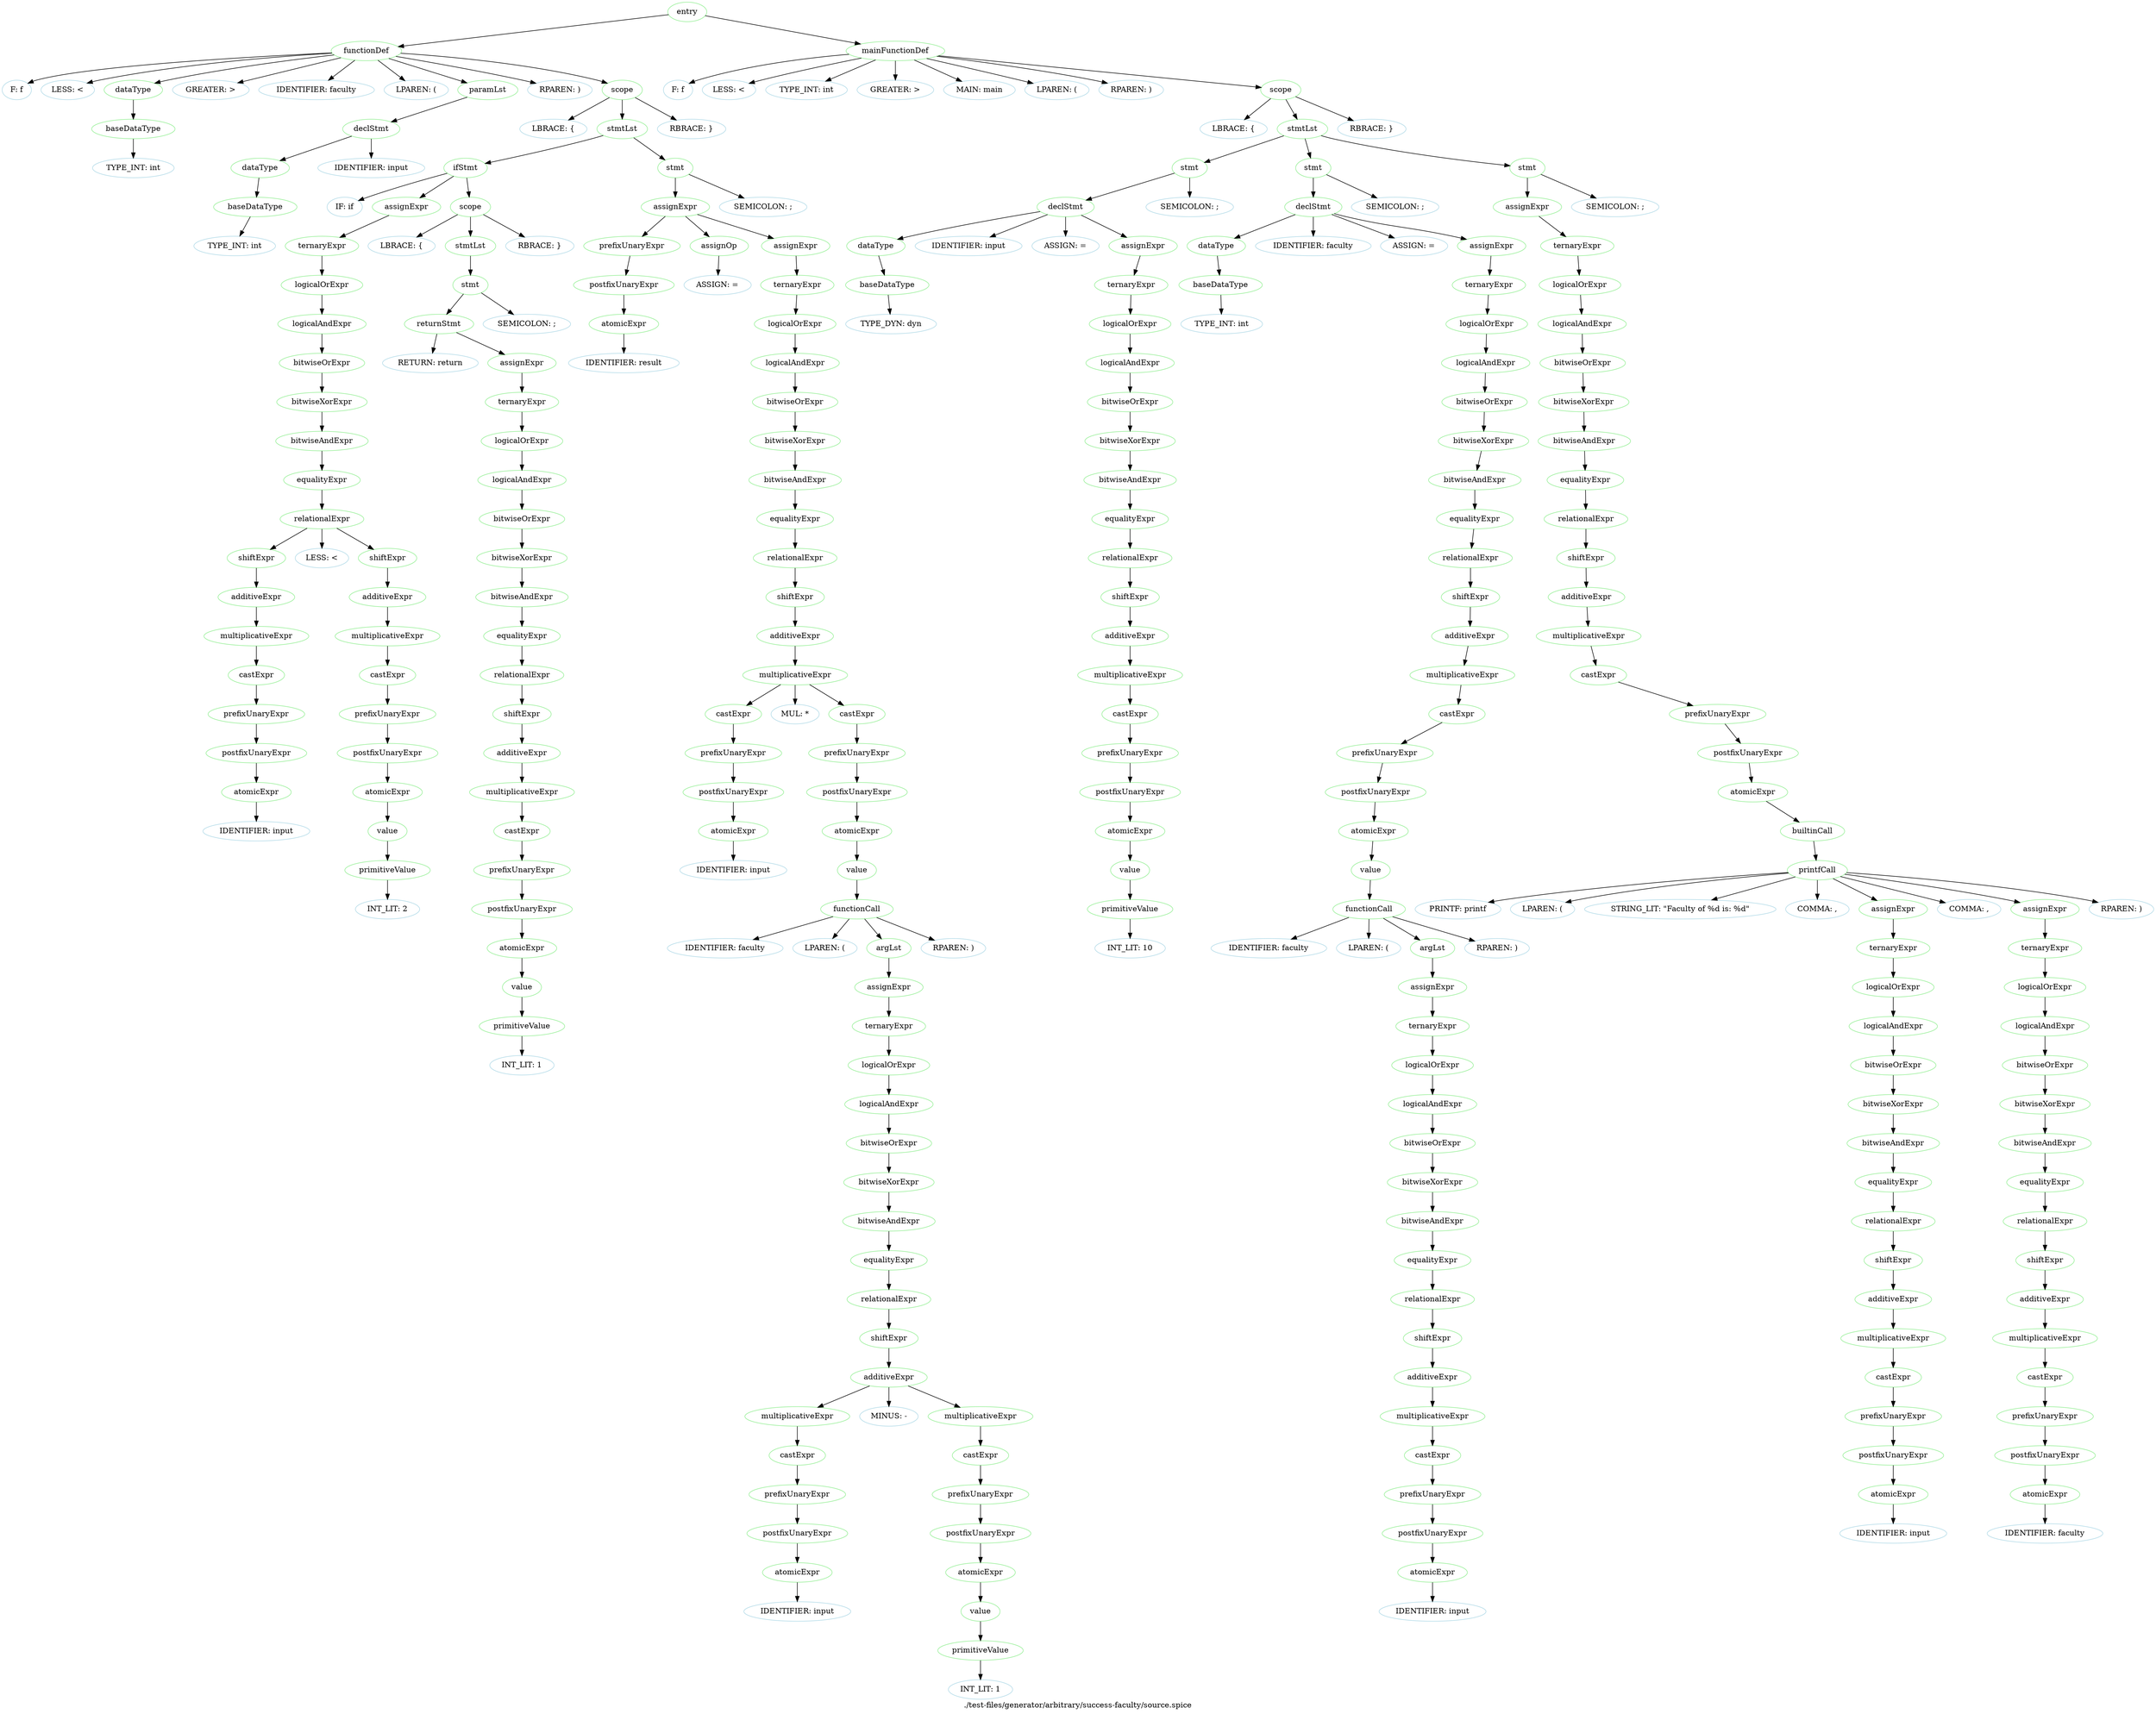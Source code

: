 digraph {
 rankdir="TB";
 label="./test-files/generator/arbitrary/success-faculty/source.spice";
 L1C0_entry [color="lightgreen",label="entry"];
 L1C0_functionDef [color="lightgreen",label="functionDef"];
 L1C0_entry -> L1C0_functionDef;
 L1C0 [color="lightblue",label="F: f"];
 L1C0_functionDef -> L1C0
 L1C1 [color="lightblue",label="LESS: <"];
 L1C0_functionDef -> L1C1
 L1C2_dataType [color="lightgreen",label="dataType"];
 L1C0_functionDef -> L1C2_dataType;
 L1C2_baseDataType [color="lightgreen",label="baseDataType"];
 L1C2_dataType -> L1C2_baseDataType;
 L1C2 [color="lightblue",label="TYPE_INT: int"];
 L1C2_baseDataType -> L1C2
 L1C5 [color="lightblue",label="GREATER: >"];
 L1C0_functionDef -> L1C5
 L1C7 [color="lightblue",label="IDENTIFIER: faculty"];
 L1C0_functionDef -> L1C7
 L1C14 [color="lightblue",label="LPAREN: ("];
 L1C0_functionDef -> L1C14
 L1C15_paramLst [color="lightgreen",label="paramLst"];
 L1C0_functionDef -> L1C15_paramLst;
 L1C15_declStmt [color="lightgreen",label="declStmt"];
 L1C15_paramLst -> L1C15_declStmt;
 L1C15_dataType [color="lightgreen",label="dataType"];
 L1C15_declStmt -> L1C15_dataType;
 L1C15_baseDataType [color="lightgreen",label="baseDataType"];
 L1C15_dataType -> L1C15_baseDataType;
 L1C15 [color="lightblue",label="TYPE_INT: int"];
 L1C15_baseDataType -> L1C15
 L1C19 [color="lightblue",label="IDENTIFIER: input"];
 L1C15_declStmt -> L1C19
 L1C24 [color="lightblue",label="RPAREN: )"];
 L1C0_functionDef -> L1C24
 L1C26_scope [color="lightgreen",label="scope"];
 L1C0_functionDef -> L1C26_scope;
 L1C26 [color="lightblue",label="LBRACE: {"];
 L1C26_scope -> L1C26
 L2C4_stmtLst [color="lightgreen",label="stmtLst"];
 L1C26_scope -> L2C4_stmtLst;
 L2C4_ifStmt [color="lightgreen",label="ifStmt"];
 L2C4_stmtLst -> L2C4_ifStmt;
 L2C4 [color="lightblue",label="IF: if"];
 L2C4_ifStmt -> L2C4
 L2C7_assignExpr [color="lightgreen",label="assignExpr"];
 L2C4_ifStmt -> L2C7_assignExpr;
 L2C7_ternaryExpr [color="lightgreen",label="ternaryExpr"];
 L2C7_assignExpr -> L2C7_ternaryExpr;
 L2C7_logicalOrExpr [color="lightgreen",label="logicalOrExpr"];
 L2C7_ternaryExpr -> L2C7_logicalOrExpr;
 L2C7_logicalAndExpr [color="lightgreen",label="logicalAndExpr"];
 L2C7_logicalOrExpr -> L2C7_logicalAndExpr;
 L2C7_bitwiseOrExpr [color="lightgreen",label="bitwiseOrExpr"];
 L2C7_logicalAndExpr -> L2C7_bitwiseOrExpr;
 L2C7_bitwiseXorExpr [color="lightgreen",label="bitwiseXorExpr"];
 L2C7_bitwiseOrExpr -> L2C7_bitwiseXorExpr;
 L2C7_bitwiseAndExpr [color="lightgreen",label="bitwiseAndExpr"];
 L2C7_bitwiseXorExpr -> L2C7_bitwiseAndExpr;
 L2C7_equalityExpr [color="lightgreen",label="equalityExpr"];
 L2C7_bitwiseAndExpr -> L2C7_equalityExpr;
 L2C7_relationalExpr [color="lightgreen",label="relationalExpr"];
 L2C7_equalityExpr -> L2C7_relationalExpr;
 L2C7_shiftExpr [color="lightgreen",label="shiftExpr"];
 L2C7_relationalExpr -> L2C7_shiftExpr;
 L2C7_additiveExpr [color="lightgreen",label="additiveExpr"];
 L2C7_shiftExpr -> L2C7_additiveExpr;
 L2C7_multiplicativeExpr [color="lightgreen",label="multiplicativeExpr"];
 L2C7_additiveExpr -> L2C7_multiplicativeExpr;
 L2C7_castExpr [color="lightgreen",label="castExpr"];
 L2C7_multiplicativeExpr -> L2C7_castExpr;
 L2C7_prefixUnaryExpr [color="lightgreen",label="prefixUnaryExpr"];
 L2C7_castExpr -> L2C7_prefixUnaryExpr;
 L2C7_postfixUnaryExpr [color="lightgreen",label="postfixUnaryExpr"];
 L2C7_prefixUnaryExpr -> L2C7_postfixUnaryExpr;
 L2C7_atomicExpr [color="lightgreen",label="atomicExpr"];
 L2C7_postfixUnaryExpr -> L2C7_atomicExpr;
 L2C7 [color="lightblue",label="IDENTIFIER: input"];
 L2C7_atomicExpr -> L2C7
 L2C13 [color="lightblue",label="LESS: <"];
 L2C7_relationalExpr -> L2C13
 L2C15_shiftExpr [color="lightgreen",label="shiftExpr"];
 L2C7_relationalExpr -> L2C15_shiftExpr;
 L2C15_additiveExpr [color="lightgreen",label="additiveExpr"];
 L2C15_shiftExpr -> L2C15_additiveExpr;
 L2C15_multiplicativeExpr [color="lightgreen",label="multiplicativeExpr"];
 L2C15_additiveExpr -> L2C15_multiplicativeExpr;
 L2C15_castExpr [color="lightgreen",label="castExpr"];
 L2C15_multiplicativeExpr -> L2C15_castExpr;
 L2C15_prefixUnaryExpr [color="lightgreen",label="prefixUnaryExpr"];
 L2C15_castExpr -> L2C15_prefixUnaryExpr;
 L2C15_postfixUnaryExpr [color="lightgreen",label="postfixUnaryExpr"];
 L2C15_prefixUnaryExpr -> L2C15_postfixUnaryExpr;
 L2C15_atomicExpr [color="lightgreen",label="atomicExpr"];
 L2C15_postfixUnaryExpr -> L2C15_atomicExpr;
 L2C15_value [color="lightgreen",label="value"];
 L2C15_atomicExpr -> L2C15_value;
 L2C15_primitiveValue [color="lightgreen",label="primitiveValue"];
 L2C15_value -> L2C15_primitiveValue;
 L2C15 [color="lightblue",label="INT_LIT: 2"];
 L2C15_primitiveValue -> L2C15
 L2C17_scope [color="lightgreen",label="scope"];
 L2C4_ifStmt -> L2C17_scope;
 L2C17 [color="lightblue",label="LBRACE: {"];
 L2C17_scope -> L2C17
 L3C8_stmtLst [color="lightgreen",label="stmtLst"];
 L2C17_scope -> L3C8_stmtLst;
 L3C8_stmt [color="lightgreen",label="stmt"];
 L3C8_stmtLst -> L3C8_stmt;
 L3C8_returnStmt [color="lightgreen",label="returnStmt"];
 L3C8_stmt -> L3C8_returnStmt;
 L3C8 [color="lightblue",label="RETURN: return"];
 L3C8_returnStmt -> L3C8
 L3C15_assignExpr [color="lightgreen",label="assignExpr"];
 L3C8_returnStmt -> L3C15_assignExpr;
 L3C15_ternaryExpr [color="lightgreen",label="ternaryExpr"];
 L3C15_assignExpr -> L3C15_ternaryExpr;
 L3C15_logicalOrExpr [color="lightgreen",label="logicalOrExpr"];
 L3C15_ternaryExpr -> L3C15_logicalOrExpr;
 L3C15_logicalAndExpr [color="lightgreen",label="logicalAndExpr"];
 L3C15_logicalOrExpr -> L3C15_logicalAndExpr;
 L3C15_bitwiseOrExpr [color="lightgreen",label="bitwiseOrExpr"];
 L3C15_logicalAndExpr -> L3C15_bitwiseOrExpr;
 L3C15_bitwiseXorExpr [color="lightgreen",label="bitwiseXorExpr"];
 L3C15_bitwiseOrExpr -> L3C15_bitwiseXorExpr;
 L3C15_bitwiseAndExpr [color="lightgreen",label="bitwiseAndExpr"];
 L3C15_bitwiseXorExpr -> L3C15_bitwiseAndExpr;
 L3C15_equalityExpr [color="lightgreen",label="equalityExpr"];
 L3C15_bitwiseAndExpr -> L3C15_equalityExpr;
 L3C15_relationalExpr [color="lightgreen",label="relationalExpr"];
 L3C15_equalityExpr -> L3C15_relationalExpr;
 L3C15_shiftExpr [color="lightgreen",label="shiftExpr"];
 L3C15_relationalExpr -> L3C15_shiftExpr;
 L3C15_additiveExpr [color="lightgreen",label="additiveExpr"];
 L3C15_shiftExpr -> L3C15_additiveExpr;
 L3C15_multiplicativeExpr [color="lightgreen",label="multiplicativeExpr"];
 L3C15_additiveExpr -> L3C15_multiplicativeExpr;
 L3C15_castExpr [color="lightgreen",label="castExpr"];
 L3C15_multiplicativeExpr -> L3C15_castExpr;
 L3C15_prefixUnaryExpr [color="lightgreen",label="prefixUnaryExpr"];
 L3C15_castExpr -> L3C15_prefixUnaryExpr;
 L3C15_postfixUnaryExpr [color="lightgreen",label="postfixUnaryExpr"];
 L3C15_prefixUnaryExpr -> L3C15_postfixUnaryExpr;
 L3C15_atomicExpr [color="lightgreen",label="atomicExpr"];
 L3C15_postfixUnaryExpr -> L3C15_atomicExpr;
 L3C15_value [color="lightgreen",label="value"];
 L3C15_atomicExpr -> L3C15_value;
 L3C15_primitiveValue [color="lightgreen",label="primitiveValue"];
 L3C15_value -> L3C15_primitiveValue;
 L3C15 [color="lightblue",label="INT_LIT: 1"];
 L3C15_primitiveValue -> L3C15
 L3C16 [color="lightblue",label="SEMICOLON: ;"];
 L3C8_stmt -> L3C16
 L4C4 [color="lightblue",label="RBRACE: }"];
 L2C17_scope -> L4C4
 L5C4_stmt [color="lightgreen",label="stmt"];
 L2C4_stmtLst -> L5C4_stmt;
 L5C4_assignExpr [color="lightgreen",label="assignExpr"];
 L5C4_stmt -> L5C4_assignExpr;
 L5C4_prefixUnaryExpr [color="lightgreen",label="prefixUnaryExpr"];
 L5C4_assignExpr -> L5C4_prefixUnaryExpr;
 L5C4_postfixUnaryExpr [color="lightgreen",label="postfixUnaryExpr"];
 L5C4_prefixUnaryExpr -> L5C4_postfixUnaryExpr;
 L5C4_atomicExpr [color="lightgreen",label="atomicExpr"];
 L5C4_postfixUnaryExpr -> L5C4_atomicExpr;
 L5C4 [color="lightblue",label="IDENTIFIER: result"];
 L5C4_atomicExpr -> L5C4
 L5C11_assignOp [color="lightgreen",label="assignOp"];
 L5C4_assignExpr -> L5C11_assignOp;
 L5C11 [color="lightblue",label="ASSIGN: ="];
 L5C11_assignOp -> L5C11
 L5C13_assignExpr [color="lightgreen",label="assignExpr"];
 L5C4_assignExpr -> L5C13_assignExpr;
 L5C13_ternaryExpr [color="lightgreen",label="ternaryExpr"];
 L5C13_assignExpr -> L5C13_ternaryExpr;
 L5C13_logicalOrExpr [color="lightgreen",label="logicalOrExpr"];
 L5C13_ternaryExpr -> L5C13_logicalOrExpr;
 L5C13_logicalAndExpr [color="lightgreen",label="logicalAndExpr"];
 L5C13_logicalOrExpr -> L5C13_logicalAndExpr;
 L5C13_bitwiseOrExpr [color="lightgreen",label="bitwiseOrExpr"];
 L5C13_logicalAndExpr -> L5C13_bitwiseOrExpr;
 L5C13_bitwiseXorExpr [color="lightgreen",label="bitwiseXorExpr"];
 L5C13_bitwiseOrExpr -> L5C13_bitwiseXorExpr;
 L5C13_bitwiseAndExpr [color="lightgreen",label="bitwiseAndExpr"];
 L5C13_bitwiseXorExpr -> L5C13_bitwiseAndExpr;
 L5C13_equalityExpr [color="lightgreen",label="equalityExpr"];
 L5C13_bitwiseAndExpr -> L5C13_equalityExpr;
 L5C13_relationalExpr [color="lightgreen",label="relationalExpr"];
 L5C13_equalityExpr -> L5C13_relationalExpr;
 L5C13_shiftExpr [color="lightgreen",label="shiftExpr"];
 L5C13_relationalExpr -> L5C13_shiftExpr;
 L5C13_additiveExpr [color="lightgreen",label="additiveExpr"];
 L5C13_shiftExpr -> L5C13_additiveExpr;
 L5C13_multiplicativeExpr [color="lightgreen",label="multiplicativeExpr"];
 L5C13_additiveExpr -> L5C13_multiplicativeExpr;
 L5C13_castExpr [color="lightgreen",label="castExpr"];
 L5C13_multiplicativeExpr -> L5C13_castExpr;
 L5C13_prefixUnaryExpr [color="lightgreen",label="prefixUnaryExpr"];
 L5C13_castExpr -> L5C13_prefixUnaryExpr;
 L5C13_postfixUnaryExpr [color="lightgreen",label="postfixUnaryExpr"];
 L5C13_prefixUnaryExpr -> L5C13_postfixUnaryExpr;
 L5C13_atomicExpr [color="lightgreen",label="atomicExpr"];
 L5C13_postfixUnaryExpr -> L5C13_atomicExpr;
 L5C13 [color="lightblue",label="IDENTIFIER: input"];
 L5C13_atomicExpr -> L5C13
 L5C19 [color="lightblue",label="MUL: *"];
 L5C13_multiplicativeExpr -> L5C19
 L5C21_castExpr [color="lightgreen",label="castExpr"];
 L5C13_multiplicativeExpr -> L5C21_castExpr;
 L5C21_prefixUnaryExpr [color="lightgreen",label="prefixUnaryExpr"];
 L5C21_castExpr -> L5C21_prefixUnaryExpr;
 L5C21_postfixUnaryExpr [color="lightgreen",label="postfixUnaryExpr"];
 L5C21_prefixUnaryExpr -> L5C21_postfixUnaryExpr;
 L5C21_atomicExpr [color="lightgreen",label="atomicExpr"];
 L5C21_postfixUnaryExpr -> L5C21_atomicExpr;
 L5C21_value [color="lightgreen",label="value"];
 L5C21_atomicExpr -> L5C21_value;
 L5C21_functionCall [color="lightgreen",label="functionCall"];
 L5C21_value -> L5C21_functionCall;
 L5C21 [color="lightblue",label="IDENTIFIER: faculty"];
 L5C21_functionCall -> L5C21
 L5C28 [color="lightblue",label="LPAREN: ("];
 L5C21_functionCall -> L5C28
 L5C29_argLst [color="lightgreen",label="argLst"];
 L5C21_functionCall -> L5C29_argLst;
 L5C29_assignExpr [color="lightgreen",label="assignExpr"];
 L5C29_argLst -> L5C29_assignExpr;
 L5C29_ternaryExpr [color="lightgreen",label="ternaryExpr"];
 L5C29_assignExpr -> L5C29_ternaryExpr;
 L5C29_logicalOrExpr [color="lightgreen",label="logicalOrExpr"];
 L5C29_ternaryExpr -> L5C29_logicalOrExpr;
 L5C29_logicalAndExpr [color="lightgreen",label="logicalAndExpr"];
 L5C29_logicalOrExpr -> L5C29_logicalAndExpr;
 L5C29_bitwiseOrExpr [color="lightgreen",label="bitwiseOrExpr"];
 L5C29_logicalAndExpr -> L5C29_bitwiseOrExpr;
 L5C29_bitwiseXorExpr [color="lightgreen",label="bitwiseXorExpr"];
 L5C29_bitwiseOrExpr -> L5C29_bitwiseXorExpr;
 L5C29_bitwiseAndExpr [color="lightgreen",label="bitwiseAndExpr"];
 L5C29_bitwiseXorExpr -> L5C29_bitwiseAndExpr;
 L5C29_equalityExpr [color="lightgreen",label="equalityExpr"];
 L5C29_bitwiseAndExpr -> L5C29_equalityExpr;
 L5C29_relationalExpr [color="lightgreen",label="relationalExpr"];
 L5C29_equalityExpr -> L5C29_relationalExpr;
 L5C29_shiftExpr [color="lightgreen",label="shiftExpr"];
 L5C29_relationalExpr -> L5C29_shiftExpr;
 L5C29_additiveExpr [color="lightgreen",label="additiveExpr"];
 L5C29_shiftExpr -> L5C29_additiveExpr;
 L5C29_multiplicativeExpr [color="lightgreen",label="multiplicativeExpr"];
 L5C29_additiveExpr -> L5C29_multiplicativeExpr;
 L5C29_castExpr [color="lightgreen",label="castExpr"];
 L5C29_multiplicativeExpr -> L5C29_castExpr;
 L5C29_prefixUnaryExpr [color="lightgreen",label="prefixUnaryExpr"];
 L5C29_castExpr -> L5C29_prefixUnaryExpr;
 L5C29_postfixUnaryExpr [color="lightgreen",label="postfixUnaryExpr"];
 L5C29_prefixUnaryExpr -> L5C29_postfixUnaryExpr;
 L5C29_atomicExpr [color="lightgreen",label="atomicExpr"];
 L5C29_postfixUnaryExpr -> L5C29_atomicExpr;
 L5C29 [color="lightblue",label="IDENTIFIER: input"];
 L5C29_atomicExpr -> L5C29
 L5C35 [color="lightblue",label="MINUS: -"];
 L5C29_additiveExpr -> L5C35
 L5C37_multiplicativeExpr [color="lightgreen",label="multiplicativeExpr"];
 L5C29_additiveExpr -> L5C37_multiplicativeExpr;
 L5C37_castExpr [color="lightgreen",label="castExpr"];
 L5C37_multiplicativeExpr -> L5C37_castExpr;
 L5C37_prefixUnaryExpr [color="lightgreen",label="prefixUnaryExpr"];
 L5C37_castExpr -> L5C37_prefixUnaryExpr;
 L5C37_postfixUnaryExpr [color="lightgreen",label="postfixUnaryExpr"];
 L5C37_prefixUnaryExpr -> L5C37_postfixUnaryExpr;
 L5C37_atomicExpr [color="lightgreen",label="atomicExpr"];
 L5C37_postfixUnaryExpr -> L5C37_atomicExpr;
 L5C37_value [color="lightgreen",label="value"];
 L5C37_atomicExpr -> L5C37_value;
 L5C37_primitiveValue [color="lightgreen",label="primitiveValue"];
 L5C37_value -> L5C37_primitiveValue;
 L5C37 [color="lightblue",label="INT_LIT: 1"];
 L5C37_primitiveValue -> L5C37
 L5C38 [color="lightblue",label="RPAREN: )"];
 L5C21_functionCall -> L5C38
 L5C39 [color="lightblue",label="SEMICOLON: ;"];
 L5C4_stmt -> L5C39
 L6C0 [color="lightblue",label="RBRACE: }"];
 L1C26_scope -> L6C0
 L8C0_mainFunctionDef [color="lightgreen",label="mainFunctionDef"];
 L1C0_entry -> L8C0_mainFunctionDef;
 L8C0 [color="lightblue",label="F: f"];
 L8C0_mainFunctionDef -> L8C0
 L8C1 [color="lightblue",label="LESS: <"];
 L8C0_mainFunctionDef -> L8C1
 L8C2 [color="lightblue",label="TYPE_INT: int"];
 L8C0_mainFunctionDef -> L8C2
 L8C5 [color="lightblue",label="GREATER: >"];
 L8C0_mainFunctionDef -> L8C5
 L8C7 [color="lightblue",label="MAIN: main"];
 L8C0_mainFunctionDef -> L8C7
 L8C11 [color="lightblue",label="LPAREN: ("];
 L8C0_mainFunctionDef -> L8C11
 L8C12 [color="lightblue",label="RPAREN: )"];
 L8C0_mainFunctionDef -> L8C12
 L8C14_scope [color="lightgreen",label="scope"];
 L8C0_mainFunctionDef -> L8C14_scope;
 L8C14 [color="lightblue",label="LBRACE: {"];
 L8C14_scope -> L8C14
 L9C4_stmtLst [color="lightgreen",label="stmtLst"];
 L8C14_scope -> L9C4_stmtLst;
 L9C4_stmt [color="lightgreen",label="stmt"];
 L9C4_stmtLst -> L9C4_stmt;
 L9C4_declStmt [color="lightgreen",label="declStmt"];
 L9C4_stmt -> L9C4_declStmt;
 L9C4_dataType [color="lightgreen",label="dataType"];
 L9C4_declStmt -> L9C4_dataType;
 L9C4_baseDataType [color="lightgreen",label="baseDataType"];
 L9C4_dataType -> L9C4_baseDataType;
 L9C4 [color="lightblue",label="TYPE_DYN: dyn"];
 L9C4_baseDataType -> L9C4
 L9C8 [color="lightblue",label="IDENTIFIER: input"];
 L9C4_declStmt -> L9C8
 L9C14 [color="lightblue",label="ASSIGN: ="];
 L9C4_declStmt -> L9C14
 L9C16_assignExpr [color="lightgreen",label="assignExpr"];
 L9C4_declStmt -> L9C16_assignExpr;
 L9C16_ternaryExpr [color="lightgreen",label="ternaryExpr"];
 L9C16_assignExpr -> L9C16_ternaryExpr;
 L9C16_logicalOrExpr [color="lightgreen",label="logicalOrExpr"];
 L9C16_ternaryExpr -> L9C16_logicalOrExpr;
 L9C16_logicalAndExpr [color="lightgreen",label="logicalAndExpr"];
 L9C16_logicalOrExpr -> L9C16_logicalAndExpr;
 L9C16_bitwiseOrExpr [color="lightgreen",label="bitwiseOrExpr"];
 L9C16_logicalAndExpr -> L9C16_bitwiseOrExpr;
 L9C16_bitwiseXorExpr [color="lightgreen",label="bitwiseXorExpr"];
 L9C16_bitwiseOrExpr -> L9C16_bitwiseXorExpr;
 L9C16_bitwiseAndExpr [color="lightgreen",label="bitwiseAndExpr"];
 L9C16_bitwiseXorExpr -> L9C16_bitwiseAndExpr;
 L9C16_equalityExpr [color="lightgreen",label="equalityExpr"];
 L9C16_bitwiseAndExpr -> L9C16_equalityExpr;
 L9C16_relationalExpr [color="lightgreen",label="relationalExpr"];
 L9C16_equalityExpr -> L9C16_relationalExpr;
 L9C16_shiftExpr [color="lightgreen",label="shiftExpr"];
 L9C16_relationalExpr -> L9C16_shiftExpr;
 L9C16_additiveExpr [color="lightgreen",label="additiveExpr"];
 L9C16_shiftExpr -> L9C16_additiveExpr;
 L9C16_multiplicativeExpr [color="lightgreen",label="multiplicativeExpr"];
 L9C16_additiveExpr -> L9C16_multiplicativeExpr;
 L9C16_castExpr [color="lightgreen",label="castExpr"];
 L9C16_multiplicativeExpr -> L9C16_castExpr;
 L9C16_prefixUnaryExpr [color="lightgreen",label="prefixUnaryExpr"];
 L9C16_castExpr -> L9C16_prefixUnaryExpr;
 L9C16_postfixUnaryExpr [color="lightgreen",label="postfixUnaryExpr"];
 L9C16_prefixUnaryExpr -> L9C16_postfixUnaryExpr;
 L9C16_atomicExpr [color="lightgreen",label="atomicExpr"];
 L9C16_postfixUnaryExpr -> L9C16_atomicExpr;
 L9C16_value [color="lightgreen",label="value"];
 L9C16_atomicExpr -> L9C16_value;
 L9C16_primitiveValue [color="lightgreen",label="primitiveValue"];
 L9C16_value -> L9C16_primitiveValue;
 L9C16 [color="lightblue",label="INT_LIT: 10"];
 L9C16_primitiveValue -> L9C16
 L9C18 [color="lightblue",label="SEMICOLON: ;"];
 L9C4_stmt -> L9C18
 L10C4_stmt [color="lightgreen",label="stmt"];
 L9C4_stmtLst -> L10C4_stmt;
 L10C4_declStmt [color="lightgreen",label="declStmt"];
 L10C4_stmt -> L10C4_declStmt;
 L10C4_dataType [color="lightgreen",label="dataType"];
 L10C4_declStmt -> L10C4_dataType;
 L10C4_baseDataType [color="lightgreen",label="baseDataType"];
 L10C4_dataType -> L10C4_baseDataType;
 L10C4 [color="lightblue",label="TYPE_INT: int"];
 L10C4_baseDataType -> L10C4
 L10C8 [color="lightblue",label="IDENTIFIER: faculty"];
 L10C4_declStmt -> L10C8
 L10C16 [color="lightblue",label="ASSIGN: ="];
 L10C4_declStmt -> L10C16
 L10C18_assignExpr [color="lightgreen",label="assignExpr"];
 L10C4_declStmt -> L10C18_assignExpr;
 L10C18_ternaryExpr [color="lightgreen",label="ternaryExpr"];
 L10C18_assignExpr -> L10C18_ternaryExpr;
 L10C18_logicalOrExpr [color="lightgreen",label="logicalOrExpr"];
 L10C18_ternaryExpr -> L10C18_logicalOrExpr;
 L10C18_logicalAndExpr [color="lightgreen",label="logicalAndExpr"];
 L10C18_logicalOrExpr -> L10C18_logicalAndExpr;
 L10C18_bitwiseOrExpr [color="lightgreen",label="bitwiseOrExpr"];
 L10C18_logicalAndExpr -> L10C18_bitwiseOrExpr;
 L10C18_bitwiseXorExpr [color="lightgreen",label="bitwiseXorExpr"];
 L10C18_bitwiseOrExpr -> L10C18_bitwiseXorExpr;
 L10C18_bitwiseAndExpr [color="lightgreen",label="bitwiseAndExpr"];
 L10C18_bitwiseXorExpr -> L10C18_bitwiseAndExpr;
 L10C18_equalityExpr [color="lightgreen",label="equalityExpr"];
 L10C18_bitwiseAndExpr -> L10C18_equalityExpr;
 L10C18_relationalExpr [color="lightgreen",label="relationalExpr"];
 L10C18_equalityExpr -> L10C18_relationalExpr;
 L10C18_shiftExpr [color="lightgreen",label="shiftExpr"];
 L10C18_relationalExpr -> L10C18_shiftExpr;
 L10C18_additiveExpr [color="lightgreen",label="additiveExpr"];
 L10C18_shiftExpr -> L10C18_additiveExpr;
 L10C18_multiplicativeExpr [color="lightgreen",label="multiplicativeExpr"];
 L10C18_additiveExpr -> L10C18_multiplicativeExpr;
 L10C18_castExpr [color="lightgreen",label="castExpr"];
 L10C18_multiplicativeExpr -> L10C18_castExpr;
 L10C18_prefixUnaryExpr [color="lightgreen",label="prefixUnaryExpr"];
 L10C18_castExpr -> L10C18_prefixUnaryExpr;
 L10C18_postfixUnaryExpr [color="lightgreen",label="postfixUnaryExpr"];
 L10C18_prefixUnaryExpr -> L10C18_postfixUnaryExpr;
 L10C18_atomicExpr [color="lightgreen",label="atomicExpr"];
 L10C18_postfixUnaryExpr -> L10C18_atomicExpr;
 L10C18_value [color="lightgreen",label="value"];
 L10C18_atomicExpr -> L10C18_value;
 L10C18_functionCall [color="lightgreen",label="functionCall"];
 L10C18_value -> L10C18_functionCall;
 L10C18 [color="lightblue",label="IDENTIFIER: faculty"];
 L10C18_functionCall -> L10C18
 L10C25 [color="lightblue",label="LPAREN: ("];
 L10C18_functionCall -> L10C25
 L10C26_argLst [color="lightgreen",label="argLst"];
 L10C18_functionCall -> L10C26_argLst;
 L10C26_assignExpr [color="lightgreen",label="assignExpr"];
 L10C26_argLst -> L10C26_assignExpr;
 L10C26_ternaryExpr [color="lightgreen",label="ternaryExpr"];
 L10C26_assignExpr -> L10C26_ternaryExpr;
 L10C26_logicalOrExpr [color="lightgreen",label="logicalOrExpr"];
 L10C26_ternaryExpr -> L10C26_logicalOrExpr;
 L10C26_logicalAndExpr [color="lightgreen",label="logicalAndExpr"];
 L10C26_logicalOrExpr -> L10C26_logicalAndExpr;
 L10C26_bitwiseOrExpr [color="lightgreen",label="bitwiseOrExpr"];
 L10C26_logicalAndExpr -> L10C26_bitwiseOrExpr;
 L10C26_bitwiseXorExpr [color="lightgreen",label="bitwiseXorExpr"];
 L10C26_bitwiseOrExpr -> L10C26_bitwiseXorExpr;
 L10C26_bitwiseAndExpr [color="lightgreen",label="bitwiseAndExpr"];
 L10C26_bitwiseXorExpr -> L10C26_bitwiseAndExpr;
 L10C26_equalityExpr [color="lightgreen",label="equalityExpr"];
 L10C26_bitwiseAndExpr -> L10C26_equalityExpr;
 L10C26_relationalExpr [color="lightgreen",label="relationalExpr"];
 L10C26_equalityExpr -> L10C26_relationalExpr;
 L10C26_shiftExpr [color="lightgreen",label="shiftExpr"];
 L10C26_relationalExpr -> L10C26_shiftExpr;
 L10C26_additiveExpr [color="lightgreen",label="additiveExpr"];
 L10C26_shiftExpr -> L10C26_additiveExpr;
 L10C26_multiplicativeExpr [color="lightgreen",label="multiplicativeExpr"];
 L10C26_additiveExpr -> L10C26_multiplicativeExpr;
 L10C26_castExpr [color="lightgreen",label="castExpr"];
 L10C26_multiplicativeExpr -> L10C26_castExpr;
 L10C26_prefixUnaryExpr [color="lightgreen",label="prefixUnaryExpr"];
 L10C26_castExpr -> L10C26_prefixUnaryExpr;
 L10C26_postfixUnaryExpr [color="lightgreen",label="postfixUnaryExpr"];
 L10C26_prefixUnaryExpr -> L10C26_postfixUnaryExpr;
 L10C26_atomicExpr [color="lightgreen",label="atomicExpr"];
 L10C26_postfixUnaryExpr -> L10C26_atomicExpr;
 L10C26 [color="lightblue",label="IDENTIFIER: input"];
 L10C26_atomicExpr -> L10C26
 L10C31 [color="lightblue",label="RPAREN: )"];
 L10C18_functionCall -> L10C31
 L10C32 [color="lightblue",label="SEMICOLON: ;"];
 L10C4_stmt -> L10C32
 L11C4_stmt [color="lightgreen",label="stmt"];
 L9C4_stmtLst -> L11C4_stmt;
 L11C4_assignExpr [color="lightgreen",label="assignExpr"];
 L11C4_stmt -> L11C4_assignExpr;
 L11C4_ternaryExpr [color="lightgreen",label="ternaryExpr"];
 L11C4_assignExpr -> L11C4_ternaryExpr;
 L11C4_logicalOrExpr [color="lightgreen",label="logicalOrExpr"];
 L11C4_ternaryExpr -> L11C4_logicalOrExpr;
 L11C4_logicalAndExpr [color="lightgreen",label="logicalAndExpr"];
 L11C4_logicalOrExpr -> L11C4_logicalAndExpr;
 L11C4_bitwiseOrExpr [color="lightgreen",label="bitwiseOrExpr"];
 L11C4_logicalAndExpr -> L11C4_bitwiseOrExpr;
 L11C4_bitwiseXorExpr [color="lightgreen",label="bitwiseXorExpr"];
 L11C4_bitwiseOrExpr -> L11C4_bitwiseXorExpr;
 L11C4_bitwiseAndExpr [color="lightgreen",label="bitwiseAndExpr"];
 L11C4_bitwiseXorExpr -> L11C4_bitwiseAndExpr;
 L11C4_equalityExpr [color="lightgreen",label="equalityExpr"];
 L11C4_bitwiseAndExpr -> L11C4_equalityExpr;
 L11C4_relationalExpr [color="lightgreen",label="relationalExpr"];
 L11C4_equalityExpr -> L11C4_relationalExpr;
 L11C4_shiftExpr [color="lightgreen",label="shiftExpr"];
 L11C4_relationalExpr -> L11C4_shiftExpr;
 L11C4_additiveExpr [color="lightgreen",label="additiveExpr"];
 L11C4_shiftExpr -> L11C4_additiveExpr;
 L11C4_multiplicativeExpr [color="lightgreen",label="multiplicativeExpr"];
 L11C4_additiveExpr -> L11C4_multiplicativeExpr;
 L11C4_castExpr [color="lightgreen",label="castExpr"];
 L11C4_multiplicativeExpr -> L11C4_castExpr;
 L11C4_prefixUnaryExpr [color="lightgreen",label="prefixUnaryExpr"];
 L11C4_castExpr -> L11C4_prefixUnaryExpr;
 L11C4_postfixUnaryExpr [color="lightgreen",label="postfixUnaryExpr"];
 L11C4_prefixUnaryExpr -> L11C4_postfixUnaryExpr;
 L11C4_atomicExpr [color="lightgreen",label="atomicExpr"];
 L11C4_postfixUnaryExpr -> L11C4_atomicExpr;
 L11C4_builtinCall [color="lightgreen",label="builtinCall"];
 L11C4_atomicExpr -> L11C4_builtinCall;
 L11C4_printfCall [color="lightgreen",label="printfCall"];
 L11C4_builtinCall -> L11C4_printfCall;
 L11C4 [color="lightblue",label="PRINTF: printf"];
 L11C4_printfCall -> L11C4
 L11C10 [color="lightblue",label="LPAREN: ("];
 L11C4_printfCall -> L11C10
 L11C11 [color="lightblue",label="STRING_LIT: \"Faculty of %d is: %d\""];
 L11C4_printfCall -> L11C11
 L11C33 [color="lightblue",label="COMMA: ,"];
 L11C4_printfCall -> L11C33
 L11C35_assignExpr [color="lightgreen",label="assignExpr"];
 L11C4_printfCall -> L11C35_assignExpr;
 L11C35_ternaryExpr [color="lightgreen",label="ternaryExpr"];
 L11C35_assignExpr -> L11C35_ternaryExpr;
 L11C35_logicalOrExpr [color="lightgreen",label="logicalOrExpr"];
 L11C35_ternaryExpr -> L11C35_logicalOrExpr;
 L11C35_logicalAndExpr [color="lightgreen",label="logicalAndExpr"];
 L11C35_logicalOrExpr -> L11C35_logicalAndExpr;
 L11C35_bitwiseOrExpr [color="lightgreen",label="bitwiseOrExpr"];
 L11C35_logicalAndExpr -> L11C35_bitwiseOrExpr;
 L11C35_bitwiseXorExpr [color="lightgreen",label="bitwiseXorExpr"];
 L11C35_bitwiseOrExpr -> L11C35_bitwiseXorExpr;
 L11C35_bitwiseAndExpr [color="lightgreen",label="bitwiseAndExpr"];
 L11C35_bitwiseXorExpr -> L11C35_bitwiseAndExpr;
 L11C35_equalityExpr [color="lightgreen",label="equalityExpr"];
 L11C35_bitwiseAndExpr -> L11C35_equalityExpr;
 L11C35_relationalExpr [color="lightgreen",label="relationalExpr"];
 L11C35_equalityExpr -> L11C35_relationalExpr;
 L11C35_shiftExpr [color="lightgreen",label="shiftExpr"];
 L11C35_relationalExpr -> L11C35_shiftExpr;
 L11C35_additiveExpr [color="lightgreen",label="additiveExpr"];
 L11C35_shiftExpr -> L11C35_additiveExpr;
 L11C35_multiplicativeExpr [color="lightgreen",label="multiplicativeExpr"];
 L11C35_additiveExpr -> L11C35_multiplicativeExpr;
 L11C35_castExpr [color="lightgreen",label="castExpr"];
 L11C35_multiplicativeExpr -> L11C35_castExpr;
 L11C35_prefixUnaryExpr [color="lightgreen",label="prefixUnaryExpr"];
 L11C35_castExpr -> L11C35_prefixUnaryExpr;
 L11C35_postfixUnaryExpr [color="lightgreen",label="postfixUnaryExpr"];
 L11C35_prefixUnaryExpr -> L11C35_postfixUnaryExpr;
 L11C35_atomicExpr [color="lightgreen",label="atomicExpr"];
 L11C35_postfixUnaryExpr -> L11C35_atomicExpr;
 L11C35 [color="lightblue",label="IDENTIFIER: input"];
 L11C35_atomicExpr -> L11C35
 L11C40 [color="lightblue",label="COMMA: ,"];
 L11C4_printfCall -> L11C40
 L11C42_assignExpr [color="lightgreen",label="assignExpr"];
 L11C4_printfCall -> L11C42_assignExpr;
 L11C42_ternaryExpr [color="lightgreen",label="ternaryExpr"];
 L11C42_assignExpr -> L11C42_ternaryExpr;
 L11C42_logicalOrExpr [color="lightgreen",label="logicalOrExpr"];
 L11C42_ternaryExpr -> L11C42_logicalOrExpr;
 L11C42_logicalAndExpr [color="lightgreen",label="logicalAndExpr"];
 L11C42_logicalOrExpr -> L11C42_logicalAndExpr;
 L11C42_bitwiseOrExpr [color="lightgreen",label="bitwiseOrExpr"];
 L11C42_logicalAndExpr -> L11C42_bitwiseOrExpr;
 L11C42_bitwiseXorExpr [color="lightgreen",label="bitwiseXorExpr"];
 L11C42_bitwiseOrExpr -> L11C42_bitwiseXorExpr;
 L11C42_bitwiseAndExpr [color="lightgreen",label="bitwiseAndExpr"];
 L11C42_bitwiseXorExpr -> L11C42_bitwiseAndExpr;
 L11C42_equalityExpr [color="lightgreen",label="equalityExpr"];
 L11C42_bitwiseAndExpr -> L11C42_equalityExpr;
 L11C42_relationalExpr [color="lightgreen",label="relationalExpr"];
 L11C42_equalityExpr -> L11C42_relationalExpr;
 L11C42_shiftExpr [color="lightgreen",label="shiftExpr"];
 L11C42_relationalExpr -> L11C42_shiftExpr;
 L11C42_additiveExpr [color="lightgreen",label="additiveExpr"];
 L11C42_shiftExpr -> L11C42_additiveExpr;
 L11C42_multiplicativeExpr [color="lightgreen",label="multiplicativeExpr"];
 L11C42_additiveExpr -> L11C42_multiplicativeExpr;
 L11C42_castExpr [color="lightgreen",label="castExpr"];
 L11C42_multiplicativeExpr -> L11C42_castExpr;
 L11C42_prefixUnaryExpr [color="lightgreen",label="prefixUnaryExpr"];
 L11C42_castExpr -> L11C42_prefixUnaryExpr;
 L11C42_postfixUnaryExpr [color="lightgreen",label="postfixUnaryExpr"];
 L11C42_prefixUnaryExpr -> L11C42_postfixUnaryExpr;
 L11C42_atomicExpr [color="lightgreen",label="atomicExpr"];
 L11C42_postfixUnaryExpr -> L11C42_atomicExpr;
 L11C42 [color="lightblue",label="IDENTIFIER: faculty"];
 L11C42_atomicExpr -> L11C42
 L11C49 [color="lightblue",label="RPAREN: )"];
 L11C4_printfCall -> L11C49
 L11C50 [color="lightblue",label="SEMICOLON: ;"];
 L11C4_stmt -> L11C50
 L12C0 [color="lightblue",label="RBRACE: }"];
 L8C14_scope -> L12C0
}